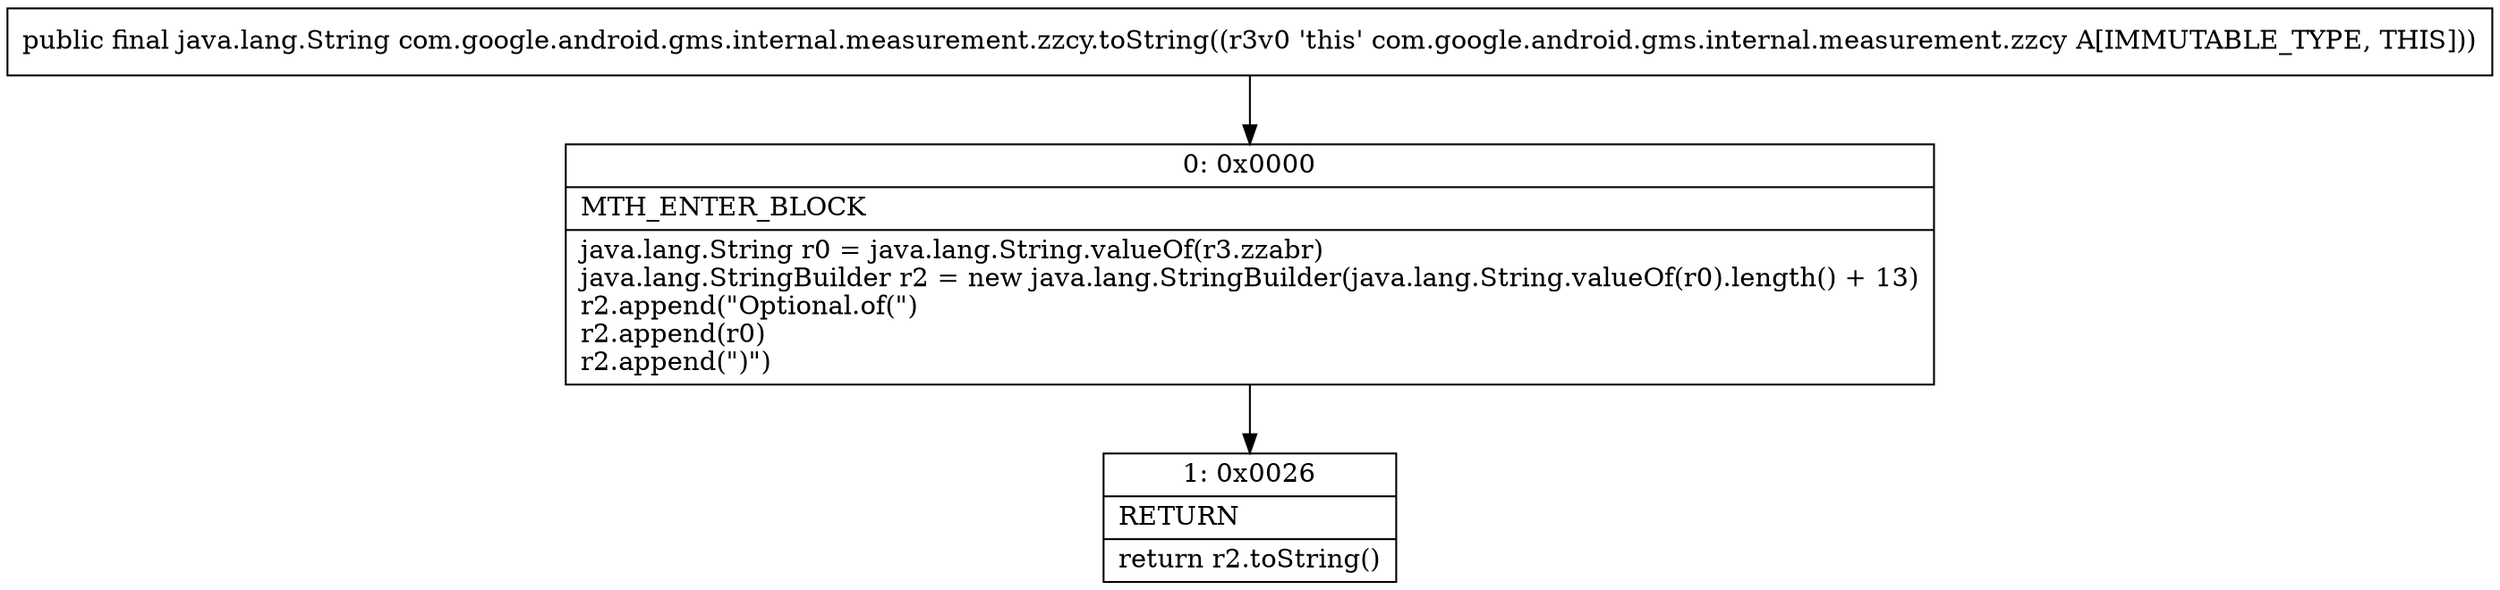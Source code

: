 digraph "CFG forcom.google.android.gms.internal.measurement.zzcy.toString()Ljava\/lang\/String;" {
Node_0 [shape=record,label="{0\:\ 0x0000|MTH_ENTER_BLOCK\l|java.lang.String r0 = java.lang.String.valueOf(r3.zzabr)\ljava.lang.StringBuilder r2 = new java.lang.StringBuilder(java.lang.String.valueOf(r0).length() + 13)\lr2.append(\"Optional.of(\")\lr2.append(r0)\lr2.append(\")\")\l}"];
Node_1 [shape=record,label="{1\:\ 0x0026|RETURN\l|return r2.toString()\l}"];
MethodNode[shape=record,label="{public final java.lang.String com.google.android.gms.internal.measurement.zzcy.toString((r3v0 'this' com.google.android.gms.internal.measurement.zzcy A[IMMUTABLE_TYPE, THIS])) }"];
MethodNode -> Node_0;
Node_0 -> Node_1;
}

